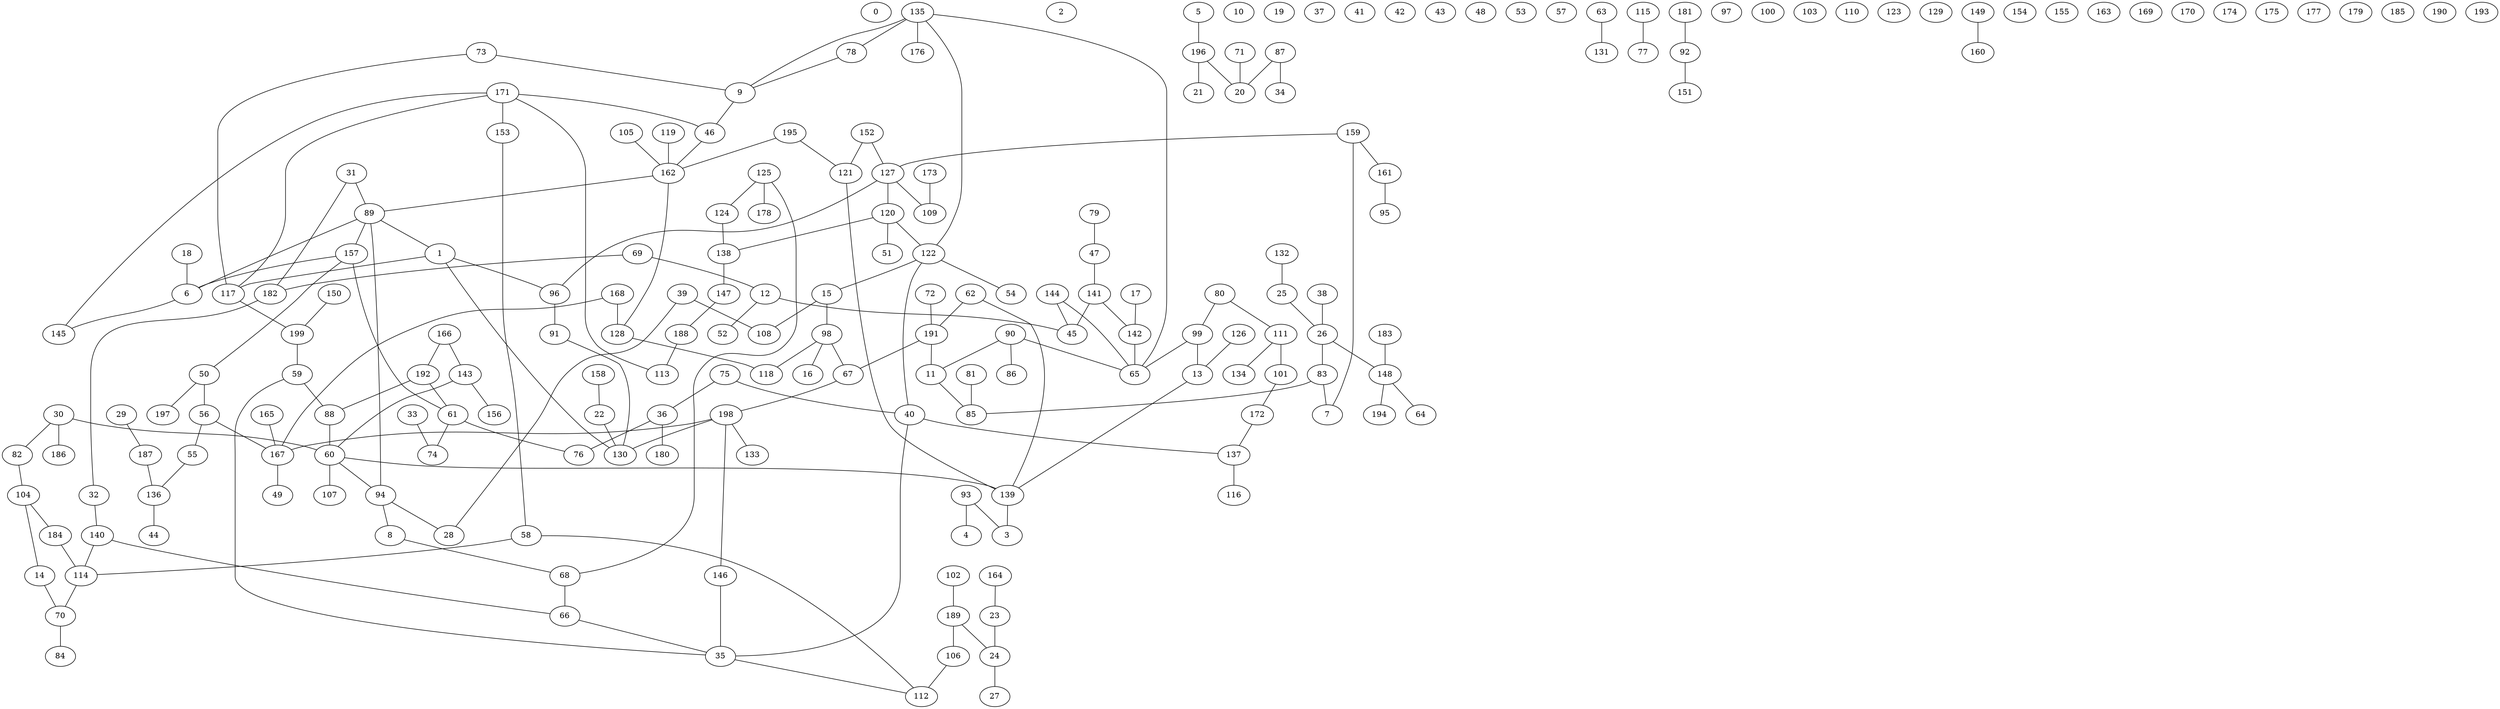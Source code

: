 graph {
	0 [label=0]
	1 [label=1]
	2 [label=2]
	3 [label=3]
	4 [label=4]
	5 [label=5]
	6 [label=6]
	7 [label=7]
	8 [label=8]
	9 [label=9]
	10 [label=10]
	11 [label=11]
	12 [label=12]
	13 [label=13]
	14 [label=14]
	15 [label=15]
	16 [label=16]
	17 [label=17]
	18 [label=18]
	19 [label=19]
	20 [label=20]
	21 [label=21]
	22 [label=22]
	23 [label=23]
	24 [label=24]
	25 [label=25]
	26 [label=26]
	27 [label=27]
	28 [label=28]
	29 [label=29]
	30 [label=30]
	31 [label=31]
	32 [label=32]
	33 [label=33]
	34 [label=34]
	35 [label=35]
	36 [label=36]
	37 [label=37]
	38 [label=38]
	39 [label=39]
	40 [label=40]
	41 [label=41]
	42 [label=42]
	43 [label=43]
	44 [label=44]
	45 [label=45]
	46 [label=46]
	47 [label=47]
	48 [label=48]
	49 [label=49]
	50 [label=50]
	51 [label=51]
	52 [label=52]
	53 [label=53]
	54 [label=54]
	55 [label=55]
	56 [label=56]
	57 [label=57]
	58 [label=58]
	59 [label=59]
	60 [label=60]
	61 [label=61]
	62 [label=62]
	63 [label=63]
	64 [label=64]
	65 [label=65]
	66 [label=66]
	67 [label=67]
	68 [label=68]
	69 [label=69]
	70 [label=70]
	71 [label=71]
	72 [label=72]
	73 [label=73]
	74 [label=74]
	75 [label=75]
	76 [label=76]
	77 [label=77]
	78 [label=78]
	79 [label=79]
	80 [label=80]
	81 [label=81]
	82 [label=82]
	83 [label=83]
	84 [label=84]
	85 [label=85]
	86 [label=86]
	87 [label=87]
	88 [label=88]
	89 [label=89]
	90 [label=90]
	91 [label=91]
	92 [label=92]
	93 [label=93]
	94 [label=94]
	95 [label=95]
	96 [label=96]
	97 [label=97]
	98 [label=98]
	99 [label=99]
	100 [label=100]
	101 [label=101]
	102 [label=102]
	103 [label=103]
	104 [label=104]
	105 [label=105]
	106 [label=106]
	107 [label=107]
	108 [label=108]
	109 [label=109]
	110 [label=110]
	111 [label=111]
	112 [label=112]
	113 [label=113]
	114 [label=114]
	115 [label=115]
	116 [label=116]
	117 [label=117]
	118 [label=118]
	119 [label=119]
	120 [label=120]
	121 [label=121]
	122 [label=122]
	123 [label=123]
	124 [label=124]
	125 [label=125]
	126 [label=126]
	127 [label=127]
	128 [label=128]
	129 [label=129]
	130 [label=130]
	131 [label=131]
	132 [label=132]
	133 [label=133]
	134 [label=134]
	135 [label=135]
	136 [label=136]
	137 [label=137]
	138 [label=138]
	139 [label=139]
	140 [label=140]
	141 [label=141]
	142 [label=142]
	143 [label=143]
	144 [label=144]
	145 [label=145]
	146 [label=146]
	147 [label=147]
	148 [label=148]
	149 [label=149]
	150 [label=150]
	151 [label=151]
	152 [label=152]
	153 [label=153]
	154 [label=154]
	155 [label=155]
	156 [label=156]
	157 [label=157]
	158 [label=158]
	159 [label=159]
	160 [label=160]
	161 [label=161]
	162 [label=162]
	163 [label=163]
	164 [label=164]
	165 [label=165]
	166 [label=166]
	167 [label=167]
	168 [label=168]
	169 [label=169]
	170 [label=170]
	171 [label=171]
	172 [label=172]
	173 [label=173]
	174 [label=174]
	175 [label=175]
	176 [label=176]
	177 [label=177]
	178 [label=178]
	179 [label=179]
	180 [label=180]
	181 [label=181]
	182 [label=182]
	183 [label=183]
	184 [label=184]
	185 [label=185]
	186 [label=186]
	187 [label=187]
	188 [label=188]
	189 [label=189]
	190 [label=190]
	191 [label=191]
	192 [label=192]
	193 [label=193]
	194 [label=194]
	195 [label=195]
	196 [label=196]
	197 [label=197]
	198 [label=198]
	199 [label=199]
	120 -- 51
	191 -- 11
	195 -- 121
	15 -- 108
	111 -- 101
	191 -- 67
	188 -- 113
	89 -- 94
	6 -- 145
	58 -- 114
	73 -- 117
	138 -- 147
	159 -- 127
	182 -- 32
	17 -- 142
	166 -- 143
	39 -- 108
	12 -- 52
	66 -- 35
	25 -- 26
	171 -- 46
	11 -- 85
	127 -- 96
	12 -- 45
	47 -- 141
	35 -- 112
	75 -- 36
	26 -- 83
	99 -- 13
	30 -- 186
	195 -- 162
	33 -- 74
	59 -- 88
	157 -- 61
	8 -- 68
	29 -- 187
	31 -- 182
	9 -- 46
	99 -- 65
	120 -- 122
	105 -- 162
	192 -- 61
	102 -- 189
	36 -- 180
	94 -- 28
	98 -- 16
	148 -- 64
	80 -- 111
	82 -- 104
	114 -- 70
	94 -- 8
	106 -- 112
	198 -- 167
	60 -- 107
	172 -- 137
	63 -- 131
	140 -- 66
	144 -- 65
	171 -- 117
	50 -- 197
	46 -- 162
	6 -- 89
	56 -- 55
	98 -- 118
	127 -- 109
	132 -- 25
	140 -- 114
	119 -- 162
	144 -- 45
	158 -- 22
	62 -- 139
	22 -- 130
	89 -- 1
	141 -- 45
	117 -- 199
	69 -- 12
	98 -- 67
	157 -- 50
	135 -- 9
	104 -- 184
	171 -- 145
	93 -- 3
	1 -- 96
	127 -- 120
	136 -- 44
	24 -- 27
	61 -- 74
	135 -- 78
	30 -- 82
	104 -- 14
	73 -- 9
	143 -- 60
	198 -- 130
	90 -- 65
	159 -- 7
	78 -- 9
	148 -- 194
	58 -- 112
	88 -- 60
	30 -- 60
	196 -- 21
	90 -- 86
	90 -- 11
	14 -- 70
	83 -- 7
	61 -- 76
	135 -- 122
	183 -- 148
	192 -- 88
	196 -- 20
	56 -- 167
	171 -- 113
	161 -- 95
	60 -- 94
	152 -- 121
	39 -- 28
	166 -- 192
	159 -- 161
	80 -- 99
	162 -- 89
	5 -- 196
	128 -- 118
	87 -- 34
	165 -- 167
	146 -- 35
	70 -- 84
	72 -- 191
	15 -- 98
	67 -- 198
	198 -- 146
	18 -- 6
	36 -- 76
	120 -- 138
	111 -- 134
	125 -- 124
	62 -- 191
	60 -- 139
	69 -- 182
	198 -- 133
	173 -- 109
	81 -- 85
	143 -- 156
	135 -- 65
	137 -- 116
	35 -- 59
	40 -- 137
	153 -- 58
	55 -- 136
	130 -- 1
	101 -- 172
	96 -- 91
	13 -- 139
	50 -- 56
	168 -- 128
	92 -- 151
	150 -- 199
	125 -- 178
	122 -- 54
	147 -- 188
	38 -- 26
	23 -- 24
	167 -- 49
	121 -- 139
	141 -- 142
	149 -- 160
	125 -- 68
	164 -- 23
	93 -- 4
	1 -- 117
	71 -- 20
	157 -- 6
	83 -- 85
	171 -- 153
	40 -- 35
	26 -- 148
	115 -- 77
	187 -- 136
	184 -- 114
	31 -- 89
	168 -- 167
	91 -- 130
	68 -- 66
	152 -- 127
	189 -- 24
	139 -- 3
	135 -- 176
	122 -- 15
	162 -- 128
	189 -- 106
	126 -- 13
	89 -- 157
	124 -- 138
	79 -- 47
	122 -- 40
	181 -- 92
	75 -- 40
	142 -- 65
	87 -- 20
	199 -- 59
	32 -- 140
}
